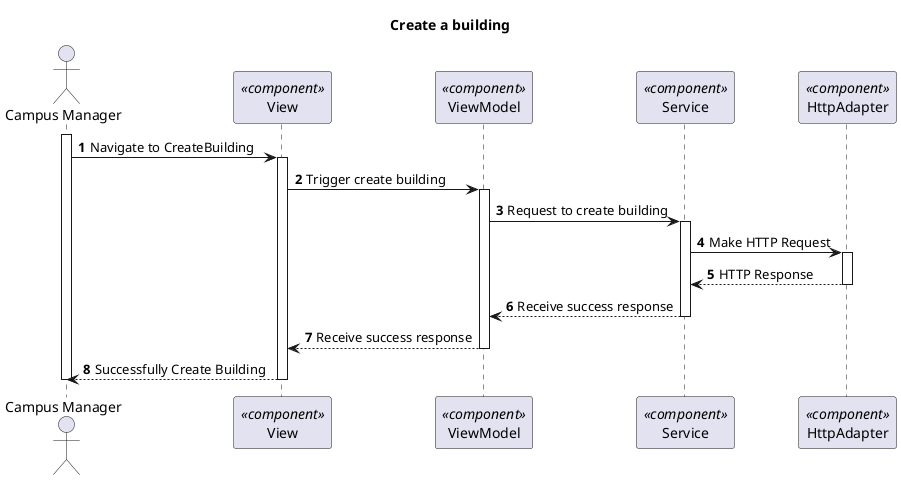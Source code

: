 @startuml Process View - Level 3 - Create a building

autonumber
skinparam packageStyle rect

title Create a building
actor "Campus Manager" as CM
participant "View" as view <<component>>
participant "ViewModel" as viewModel <<component>>
participant "Service" as service <<component>>
participant "HttpAdapter" as httpAdapter <<component>>

activate CM
CM -> view : Navigate to CreateBuilding
activate view
view -> viewModel : Trigger create building

activate viewModel
viewModel -> service : Request to create building

activate service
service -> httpAdapter : Make HTTP Request
activate httpAdapter
httpAdapter --> service : HTTP Response
deactivate httpAdapter

service --> viewModel : Receive success response
deactivate service

viewModel --> view : Receive success response
deactivate viewModel

view --> CM : Successfully Create Building
deactivate view

deactivate CM
@enduml
